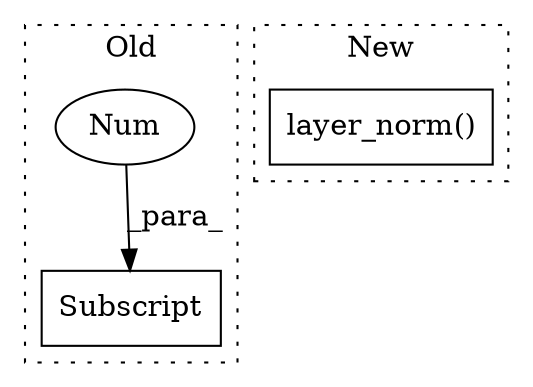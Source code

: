 digraph G {
subgraph cluster0 {
1 [label="Subscript" a="63" s="2280,0" l="10,0" shape="box"];
3 [label="Num" a="76" s="2288" l="1" shape="ellipse"];
label = "Old";
style="dotted";
}
subgraph cluster1 {
2 [label="layer_norm()" a="75" s="5399,5421" l="16,1" shape="box"];
label = "New";
style="dotted";
}
3 -> 1 [label="_para_"];
}
